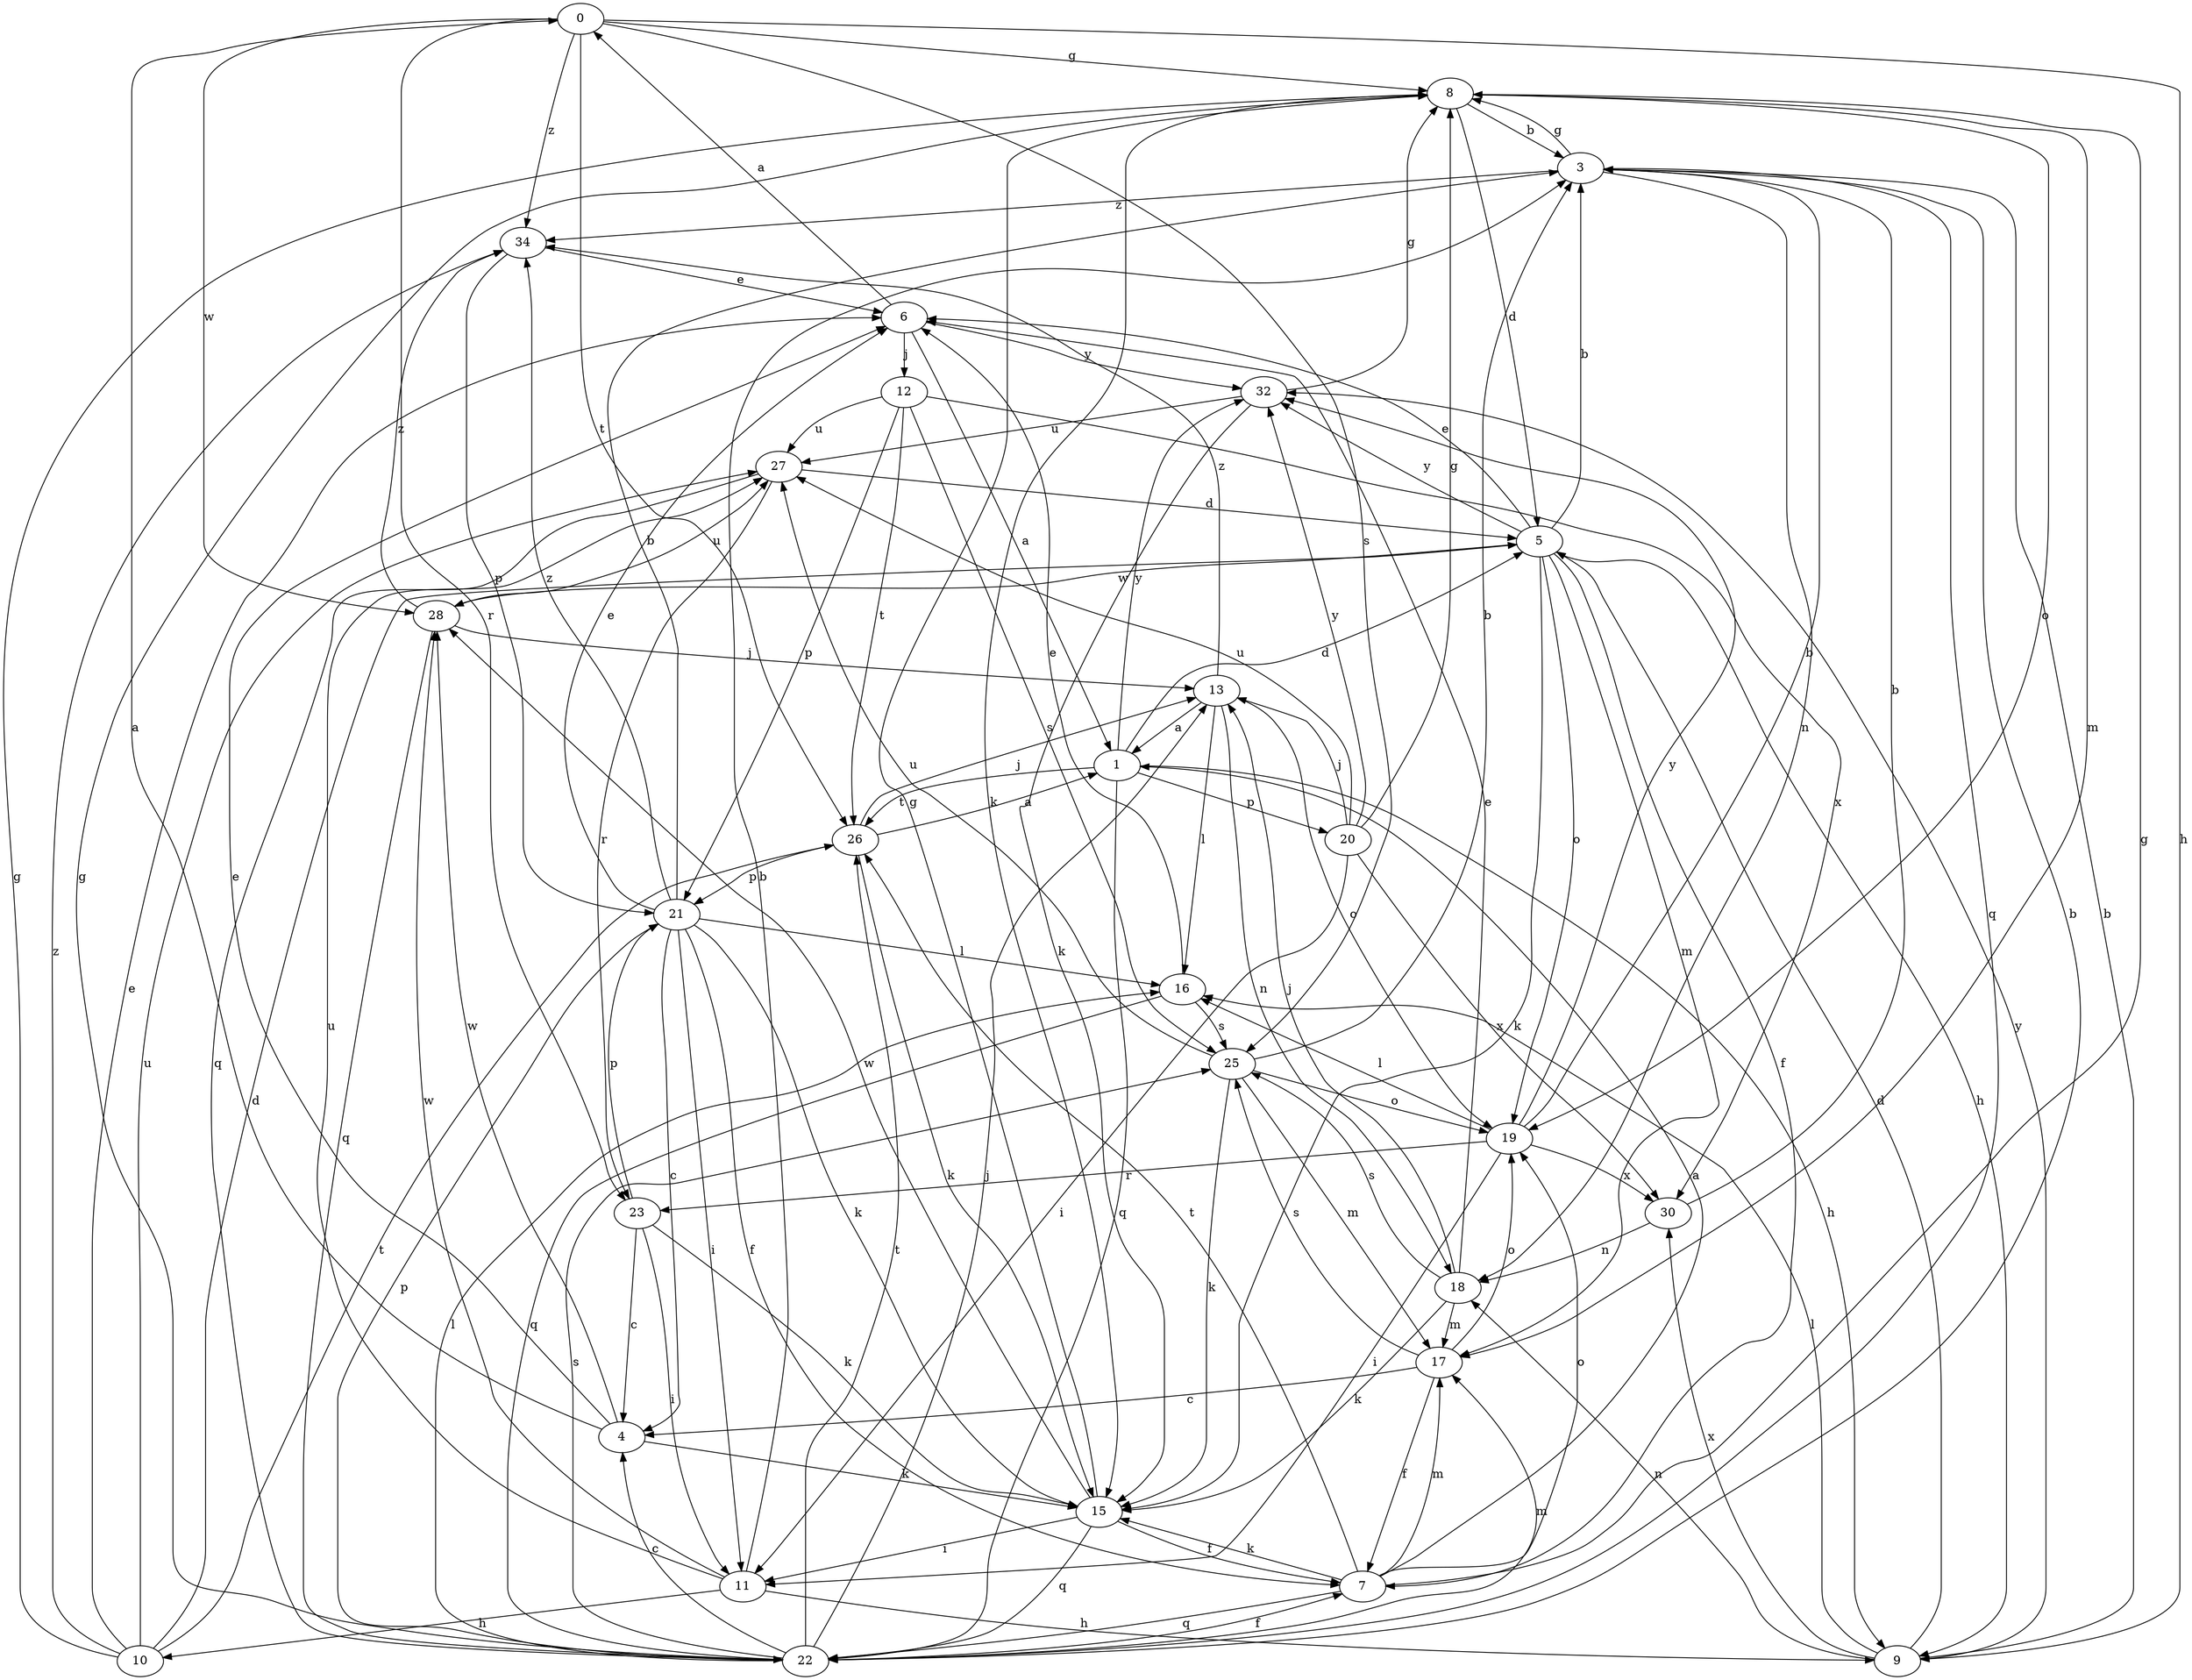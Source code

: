strict digraph  {
0;
1;
3;
4;
5;
6;
7;
8;
9;
10;
11;
12;
13;
15;
16;
17;
18;
19;
20;
21;
22;
23;
25;
26;
27;
28;
30;
32;
34;
0 -> 8  [label=g];
0 -> 9  [label=h];
0 -> 23  [label=r];
0 -> 25  [label=s];
0 -> 26  [label=t];
0 -> 28  [label=w];
0 -> 34  [label=z];
1 -> 5  [label=d];
1 -> 9  [label=h];
1 -> 20  [label=p];
1 -> 22  [label=q];
1 -> 26  [label=t];
1 -> 32  [label=y];
3 -> 8  [label=g];
3 -> 18  [label=n];
3 -> 22  [label=q];
3 -> 34  [label=z];
4 -> 0  [label=a];
4 -> 6  [label=e];
4 -> 15  [label=k];
4 -> 28  [label=w];
5 -> 3  [label=b];
5 -> 6  [label=e];
5 -> 7  [label=f];
5 -> 9  [label=h];
5 -> 15  [label=k];
5 -> 17  [label=m];
5 -> 19  [label=o];
5 -> 28  [label=w];
5 -> 32  [label=y];
6 -> 0  [label=a];
6 -> 1  [label=a];
6 -> 12  [label=j];
6 -> 32  [label=y];
7 -> 1  [label=a];
7 -> 8  [label=g];
7 -> 15  [label=k];
7 -> 17  [label=m];
7 -> 19  [label=o];
7 -> 22  [label=q];
7 -> 26  [label=t];
8 -> 3  [label=b];
8 -> 5  [label=d];
8 -> 15  [label=k];
8 -> 17  [label=m];
8 -> 19  [label=o];
9 -> 3  [label=b];
9 -> 5  [label=d];
9 -> 16  [label=l];
9 -> 18  [label=n];
9 -> 30  [label=x];
9 -> 32  [label=y];
10 -> 5  [label=d];
10 -> 6  [label=e];
10 -> 8  [label=g];
10 -> 26  [label=t];
10 -> 27  [label=u];
10 -> 34  [label=z];
11 -> 3  [label=b];
11 -> 9  [label=h];
11 -> 10  [label=h];
11 -> 27  [label=u];
11 -> 28  [label=w];
12 -> 21  [label=p];
12 -> 25  [label=s];
12 -> 26  [label=t];
12 -> 27  [label=u];
12 -> 30  [label=x];
13 -> 1  [label=a];
13 -> 16  [label=l];
13 -> 18  [label=n];
13 -> 19  [label=o];
13 -> 34  [label=z];
15 -> 7  [label=f];
15 -> 8  [label=g];
15 -> 11  [label=i];
15 -> 22  [label=q];
15 -> 28  [label=w];
16 -> 6  [label=e];
16 -> 22  [label=q];
16 -> 25  [label=s];
17 -> 4  [label=c];
17 -> 7  [label=f];
17 -> 19  [label=o];
17 -> 25  [label=s];
18 -> 6  [label=e];
18 -> 13  [label=j];
18 -> 15  [label=k];
18 -> 17  [label=m];
18 -> 25  [label=s];
19 -> 3  [label=b];
19 -> 11  [label=i];
19 -> 16  [label=l];
19 -> 23  [label=r];
19 -> 30  [label=x];
19 -> 32  [label=y];
20 -> 8  [label=g];
20 -> 11  [label=i];
20 -> 13  [label=j];
20 -> 27  [label=u];
20 -> 30  [label=x];
20 -> 32  [label=y];
21 -> 3  [label=b];
21 -> 4  [label=c];
21 -> 6  [label=e];
21 -> 7  [label=f];
21 -> 11  [label=i];
21 -> 15  [label=k];
21 -> 16  [label=l];
21 -> 34  [label=z];
22 -> 3  [label=b];
22 -> 4  [label=c];
22 -> 7  [label=f];
22 -> 8  [label=g];
22 -> 13  [label=j];
22 -> 16  [label=l];
22 -> 17  [label=m];
22 -> 21  [label=p];
22 -> 25  [label=s];
22 -> 26  [label=t];
23 -> 4  [label=c];
23 -> 11  [label=i];
23 -> 15  [label=k];
23 -> 21  [label=p];
25 -> 3  [label=b];
25 -> 15  [label=k];
25 -> 17  [label=m];
25 -> 19  [label=o];
25 -> 27  [label=u];
26 -> 1  [label=a];
26 -> 13  [label=j];
26 -> 15  [label=k];
26 -> 21  [label=p];
27 -> 5  [label=d];
27 -> 22  [label=q];
27 -> 23  [label=r];
28 -> 13  [label=j];
28 -> 22  [label=q];
28 -> 27  [label=u];
28 -> 34  [label=z];
30 -> 3  [label=b];
30 -> 18  [label=n];
32 -> 8  [label=g];
32 -> 15  [label=k];
32 -> 27  [label=u];
34 -> 6  [label=e];
34 -> 21  [label=p];
}
